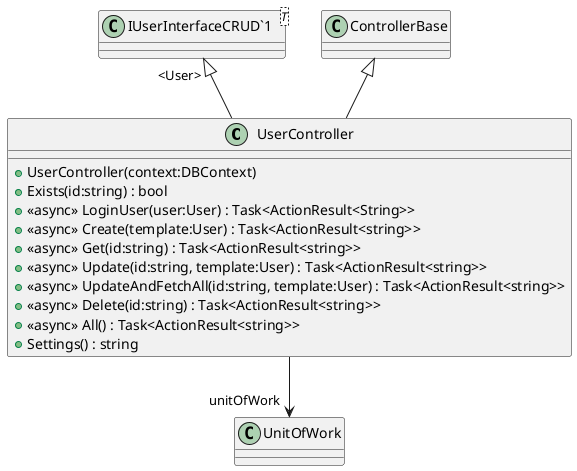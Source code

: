@startuml
class UserController {
    + UserController(context:DBContext)
    + Exists(id:string) : bool
    + <<async>> LoginUser(user:User) : Task<ActionResult<String>>
    + <<async>> Create(template:User) : Task<ActionResult<string>>
    + <<async>> Get(id:string) : Task<ActionResult<string>>
    + <<async>> Update(id:string, template:User) : Task<ActionResult<string>>
    + <<async>> UpdateAndFetchAll(id:string, template:User) : Task<ActionResult<string>>
    + <<async>> Delete(id:string) : Task<ActionResult<string>>
    + <<async>> All() : Task<ActionResult<string>>
    + Settings() : string
}
class "IUserInterfaceCRUD`1"<T> {
}
ControllerBase <|-- UserController
"IUserInterfaceCRUD`1" "<User>" <|-- UserController
UserController --> "unitOfWork" UnitOfWork
@enduml
